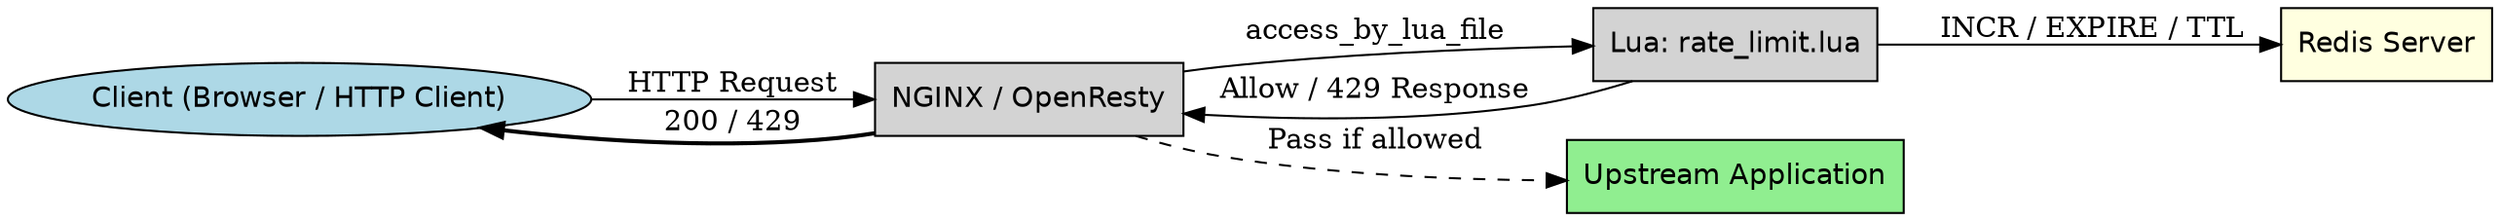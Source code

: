 digraph RateLimiter {
    rankdir=LR;
    node [shape=box style=filled fillcolor=lightgray fontname="Helvetica"];

    Client [label="Client (Browser / HTTP Client)", shape=ellipse, fillcolor=lightblue];
    NGINX [label="NGINX / OpenResty"];
    LuaHandler [label="Lua: rate_limit.lua"];
    Redis [label="Redis Server", fillcolor=lightyellow];
    Upstream [label="Upstream Application", fillcolor=lightgreen];

    Client -> NGINX [label="HTTP Request"];
    NGINX -> LuaHandler [label="access_by_lua_file"];
    LuaHandler -> Redis [label="INCR / EXPIRE / TTL"];
    LuaHandler -> NGINX [label="Allow / 429 Response"];
    NGINX -> Upstream [label="Pass if allowed", style=dashed];
    NGINX -> Client [label="200 / 429", style=bold];
}
